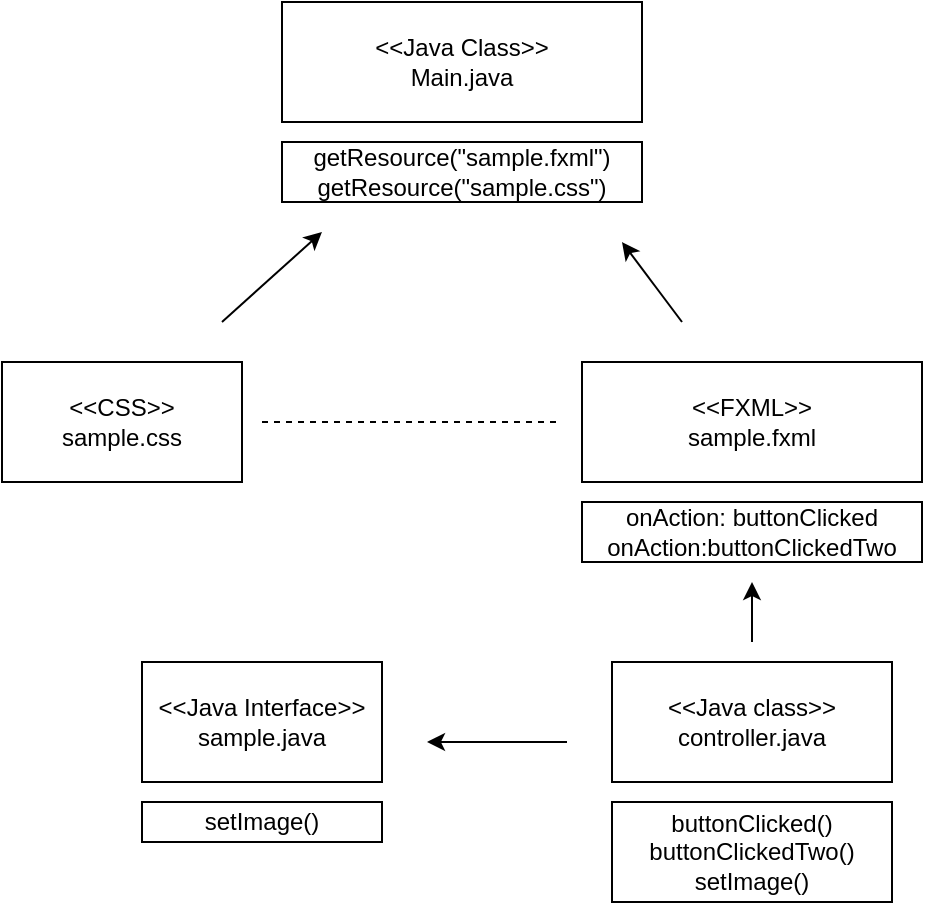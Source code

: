 <mxfile version="12.4.1" type="device" pages="1"><diagram id="rixAa3uK3nIlQPSK0D9u" name="Page-1"><mxGraphModel dx="946" dy="521" grid="1" gridSize="10" guides="1" tooltips="1" connect="1" arrows="1" fold="1" page="1" pageScale="1" pageWidth="850" pageHeight="1100" math="0" shadow="0"><root><mxCell id="0"/><mxCell id="1" parent="0"/><mxCell id="XrKOtwE6SAnQAjbFMhHE-1" value="&amp;lt;&amp;lt;Java Class&amp;gt;&amp;gt;&lt;br&gt;Main.java" style="rounded=0;whiteSpace=wrap;html=1;" vertex="1" parent="1"><mxGeometry x="340" y="40" width="180" height="60" as="geometry"/></mxCell><mxCell id="XrKOtwE6SAnQAjbFMhHE-2" value="getResource(&quot;sample.fxml&quot;)&lt;br&gt;getResource(&quot;sample.css&quot;)" style="rounded=0;whiteSpace=wrap;html=1;" vertex="1" parent="1"><mxGeometry x="340" y="110" width="180" height="30" as="geometry"/></mxCell><mxCell id="XrKOtwE6SAnQAjbFMhHE-3" value="" style="endArrow=classic;html=1;" edge="1" parent="1"><mxGeometry width="50" height="50" relative="1" as="geometry"><mxPoint x="540" y="200" as="sourcePoint"/><mxPoint x="510" y="160" as="targetPoint"/></mxGeometry></mxCell><mxCell id="XrKOtwE6SAnQAjbFMhHE-4" value="&amp;lt;&amp;lt;FXML&amp;gt;&amp;gt;&lt;br&gt;sample.fxml" style="rounded=0;whiteSpace=wrap;html=1;" vertex="1" parent="1"><mxGeometry x="490" y="220" width="170" height="60" as="geometry"/></mxCell><mxCell id="XrKOtwE6SAnQAjbFMhHE-5" value="onAction: buttonClicked&lt;br&gt;onAction:buttonClickedTwo" style="rounded=0;whiteSpace=wrap;html=1;" vertex="1" parent="1"><mxGeometry x="490" y="290" width="170" height="30" as="geometry"/></mxCell><mxCell id="XrKOtwE6SAnQAjbFMhHE-6" value="&amp;lt;&amp;lt;CSS&amp;gt;&amp;gt;&lt;br&gt;sample.css" style="rounded=0;whiteSpace=wrap;html=1;" vertex="1" parent="1"><mxGeometry x="200" y="220" width="120" height="60" as="geometry"/></mxCell><mxCell id="XrKOtwE6SAnQAjbFMhHE-7" value="" style="endArrow=classic;html=1;" edge="1" parent="1"><mxGeometry width="50" height="50" relative="1" as="geometry"><mxPoint x="310" y="200" as="sourcePoint"/><mxPoint x="360" y="155" as="targetPoint"/></mxGeometry></mxCell><mxCell id="XrKOtwE6SAnQAjbFMhHE-8" value="" style="endArrow=none;dashed=1;html=1;" edge="1" parent="1"><mxGeometry width="50" height="50" relative="1" as="geometry"><mxPoint x="330" y="250" as="sourcePoint"/><mxPoint x="480" y="250" as="targetPoint"/></mxGeometry></mxCell><mxCell id="XrKOtwE6SAnQAjbFMhHE-10" value="&amp;lt;&amp;lt;Java class&amp;gt;&amp;gt;&lt;br&gt;controller.java" style="rounded=0;whiteSpace=wrap;html=1;" vertex="1" parent="1"><mxGeometry x="505" y="370" width="140" height="60" as="geometry"/></mxCell><mxCell id="XrKOtwE6SAnQAjbFMhHE-11" value="" style="endArrow=classic;html=1;" edge="1" parent="1"><mxGeometry width="50" height="50" relative="1" as="geometry"><mxPoint x="575" y="360" as="sourcePoint"/><mxPoint x="575" y="330" as="targetPoint"/></mxGeometry></mxCell><mxCell id="XrKOtwE6SAnQAjbFMhHE-12" value="buttonClicked()&lt;br&gt;buttonClickedTwo()&lt;br&gt;setImage()" style="rounded=0;whiteSpace=wrap;html=1;" vertex="1" parent="1"><mxGeometry x="505" y="440" width="140" height="50" as="geometry"/></mxCell><mxCell id="XrKOtwE6SAnQAjbFMhHE-14" value="&amp;lt;&amp;lt;Java Interface&amp;gt;&amp;gt;&lt;br&gt;sample.java" style="rounded=0;whiteSpace=wrap;html=1;" vertex="1" parent="1"><mxGeometry x="270" y="370" width="120" height="60" as="geometry"/></mxCell><mxCell id="XrKOtwE6SAnQAjbFMhHE-15" value="setImage()" style="rounded=0;whiteSpace=wrap;html=1;" vertex="1" parent="1"><mxGeometry x="270" y="440" width="120" height="20" as="geometry"/></mxCell><mxCell id="XrKOtwE6SAnQAjbFMhHE-18" value="" style="endArrow=classic;html=1;" edge="1" parent="1"><mxGeometry width="50" height="50" relative="1" as="geometry"><mxPoint x="482.5" y="410" as="sourcePoint"/><mxPoint x="412.5" y="410" as="targetPoint"/></mxGeometry></mxCell></root></mxGraphModel></diagram></mxfile>